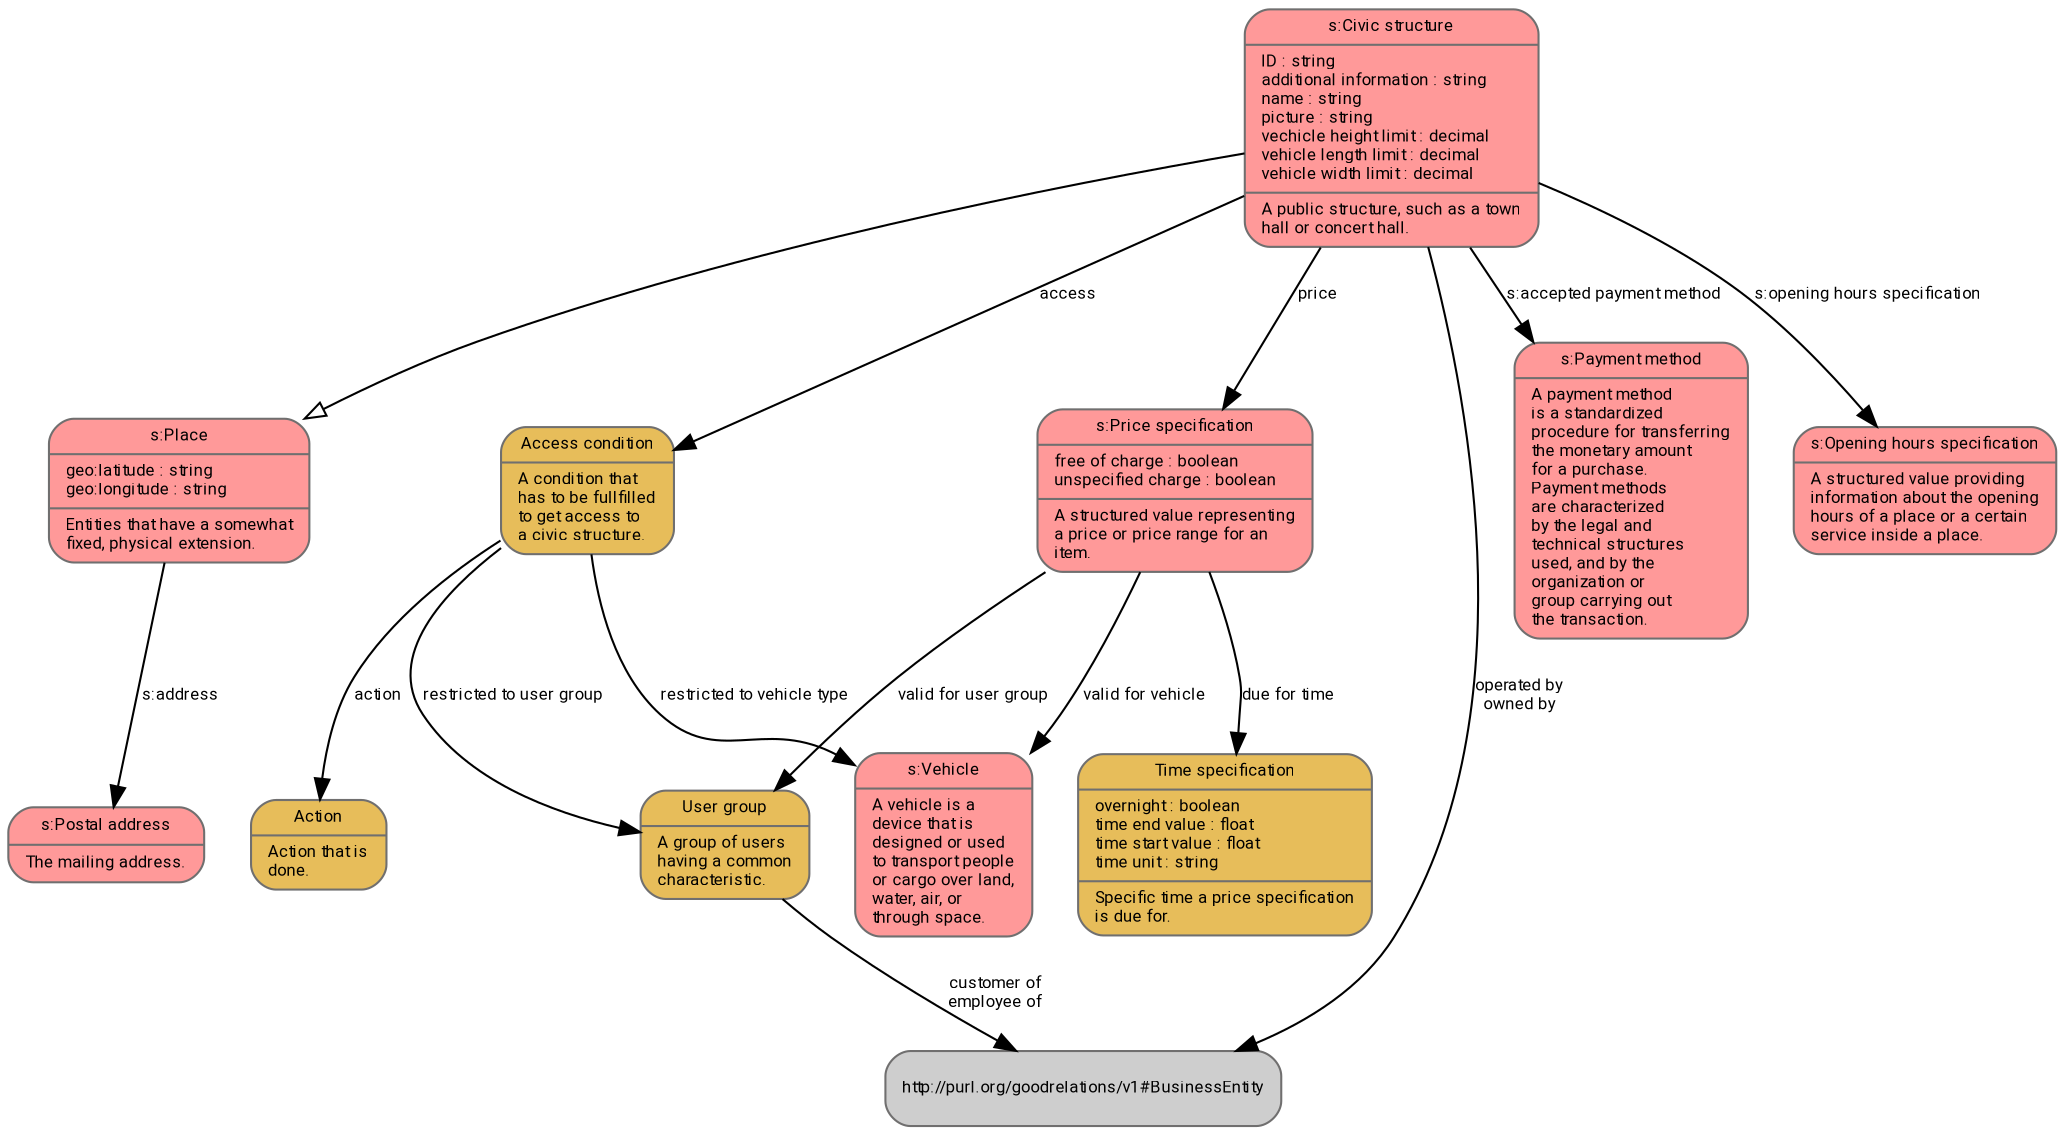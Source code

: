 digraph "http://schema.mobivoc.org/" {
        fontname = "Roboto"
        fontsize = 8
        dpi = 300
        overlap=false
        forcelabels=true
        nodesep=0.3
        ratio = fill
        margin=0

        node [
                fontname = "Roboto"
                fontsize = 8
                shape = "Mrecord"
                style=filled
                fontcolor=black
                fillcolor="#CECECE"
                color="#706f6f"
        ]

        edge [
                fontname = "Roboto"
                fontsize = 8
        ]
"http://schema.org/PostalAddress" [label ="{s:Postal address|The mailing address.\l}" fillcolor="0.0 0.4 1"]
"http://schema.org/CivicStructure" [label ="{s:Civic structure|ID : string\ladditional information : string\lname : string\lpicture : string\lvechicle height limit : decimal\lvehicle length limit : decimal\lvehicle width limit : decimal\l| A public structure, such as a town\lhall or concert hall.\l}" fillcolor="0.0 0.4 1"]
"http://schema.org/Vehicle" [label ="{s:Vehicle|A vehicle is a\ldevice that is\ldesigned or used\lto transport people\lor cargo over land,\lwater, air, or\lthrough space.\l}" fillcolor="0.0 0.4 1"]
"http://schema.mobivoc.org/AccessCondition" [label ="{Access condition|A condition that\lhas to be fullfilled\lto get access to\la civic structure.\l}" fillcolor="#E7BD5A"]
"http://schema.mobivoc.org/Action" [label ="{Action|Action that is\ldone.\l}" fillcolor="#E7BD5A"]
"http://schema.mobivoc.org/UserGroup" [label ="{User group|A group of users\lhaving a common\lcharacteristic.\l}" fillcolor="#E7BD5A"]
"http://schema.org/PaymentMethod" [label ="{s:Payment method|A payment method\lis a standardized\lprocedure for transferring\lthe monetary amount\lfor a purchase.\lPayment methods\lare characterized\lby the legal and\ltechnical structures\lused, and by the\lorganization or\lgroup carrying out\lthe transaction.\l}" fillcolor="0.0 0.4 1"]
"http://schema.org/PriceSpecification" [label ="{s:Price specification|free of charge : boolean\lunspecified charge : boolean\l| A structured value representing\la price or price range for an\litem.\l}" fillcolor="0.0 0.4 1"]
"http://schema.org/OpeningHoursSpecification" [label ="{s:Opening hours specification|A structured value providing\linformation about the opening\lhours of a place or a certain\lservice inside a place.\l}" fillcolor="0.0 0.4 1"]
"http://schema.mobivoc.org/TimeSpecification" [label ="{Time specification|overnight : boolean\ltime end value : float\ltime start value : float\ltime unit : string\l| Specific time a price specification\lis due for.\l}" fillcolor="#E7BD5A"]
"http://schema.org/Place" [label ="{s:Place|geo:latitude : string\lgeo:longitude : string\l| Entities that have a somewhat\lfixed, physical extension.\l}" fillcolor="0.0 0.4 1"]
"http://schema.org/Place" -> "http://schema.org/PostalAddress" [label="s:address"]
"http://schema.org/PriceSpecification" -> "http://schema.mobivoc.org/UserGroup" [label="valid for user group"]
"http://schema.org/CivicStructure" -> "http://purl.org/goodrelations/v1#BusinessEntity" [label="operated by
owned by"]
"http://schema.mobivoc.org/AccessCondition" -> "http://schema.mobivoc.org/Action" [label="action"]
"http://schema.mobivoc.org/AccessCondition" -> "http://schema.org/Vehicle" [label="restricted to vehicle type"]
"http://schema.org/PriceSpecification" -> "http://schema.org/Vehicle" [label="valid for vehicle"]
"http://schema.org/CivicStructure" -> "http://schema.mobivoc.org/AccessCondition" [label="access"]
"http://schema.org/CivicStructure" -> "http://schema.org/PriceSpecification" [label="price"]
"http://schema.mobivoc.org/UserGroup" -> "http://purl.org/goodrelations/v1#BusinessEntity" [label="customer of
employee of"]
"http://schema.org/CivicStructure" -> "http://schema.org/PaymentMethod" [label="s:accepted payment method"]
"http://schema.mobivoc.org/AccessCondition" -> "http://schema.mobivoc.org/UserGroup" [label="restricted to user group"]
"http://schema.org/CivicStructure" -> "http://schema.org/OpeningHoursSpecification" [label="s:opening hours specification"]
"http://schema.org/PriceSpecification" -> "http://schema.mobivoc.org/TimeSpecification" [label="due for time"]
"http://schema.org/CivicStructure" -> "http://schema.org/Place" [arrowhead = "empty"]
}